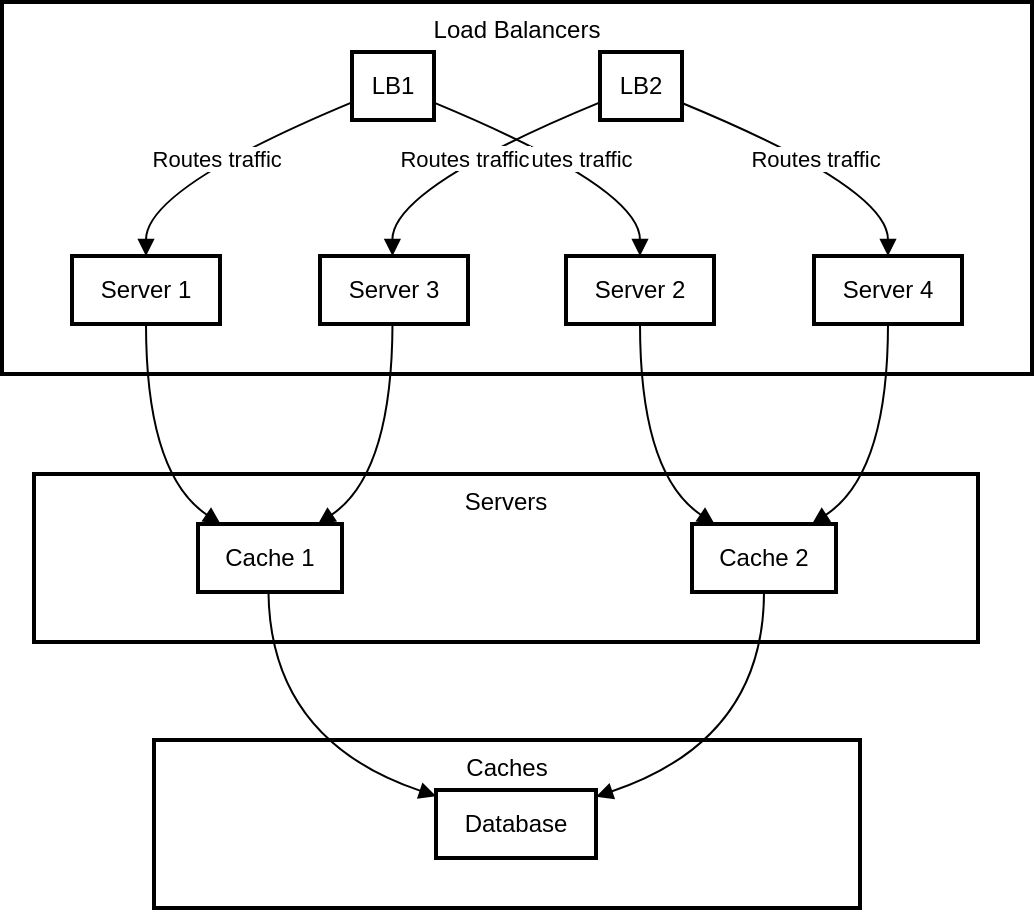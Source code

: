 <mxfile version="24.7.10">
  <diagram name="Page-1" id="6poINm-rQRL9y-KP6V5g">
    <mxGraphModel>
      <root>
        <mxCell id="0" />
        <mxCell id="1" parent="0" />
        <mxCell id="2" value="Caches" style="whiteSpace=wrap;strokeWidth=2;verticalAlign=top;" vertex="1" parent="1">
          <mxGeometry x="76" y="369" width="353" height="84" as="geometry" />
        </mxCell>
        <mxCell id="3" value="Database" style="whiteSpace=wrap;strokeWidth=2;" vertex="1" parent="1">
          <mxGeometry x="217" y="394" width="80" height="34" as="geometry" />
        </mxCell>
        <mxCell id="4" value="Servers" style="whiteSpace=wrap;strokeWidth=2;verticalAlign=top;" vertex="1" parent="1">
          <mxGeometry x="16" y="236" width="472" height="84" as="geometry" />
        </mxCell>
        <mxCell id="5" value="Cache 1" style="whiteSpace=wrap;strokeWidth=2;" vertex="1" parent="1">
          <mxGeometry x="98" y="261" width="72" height="34" as="geometry" />
        </mxCell>
        <mxCell id="6" value="Cache 2" style="whiteSpace=wrap;strokeWidth=2;" vertex="1" parent="1">
          <mxGeometry x="345" y="261" width="72" height="34" as="geometry" />
        </mxCell>
        <mxCell id="7" value="Load Balancers" style="whiteSpace=wrap;strokeWidth=2;verticalAlign=top;" vertex="1" parent="1">
          <mxGeometry width="515" height="186" as="geometry" />
        </mxCell>
        <mxCell id="8" value="Server 1" style="whiteSpace=wrap;strokeWidth=2;" vertex="1" parent="1">
          <mxGeometry x="35" y="127" width="74" height="34" as="geometry" />
        </mxCell>
        <mxCell id="9" value="LB1" style="whiteSpace=wrap;strokeWidth=2;" vertex="1" parent="1">
          <mxGeometry x="175" y="25" width="41" height="34" as="geometry" />
        </mxCell>
        <mxCell id="10" value="Server 2" style="whiteSpace=wrap;strokeWidth=2;" vertex="1" parent="1">
          <mxGeometry x="282" y="127" width="74" height="34" as="geometry" />
        </mxCell>
        <mxCell id="11" value="Server 3" style="whiteSpace=wrap;strokeWidth=2;" vertex="1" parent="1">
          <mxGeometry x="159" y="127" width="74" height="34" as="geometry" />
        </mxCell>
        <mxCell id="12" value="LB2" style="whiteSpace=wrap;strokeWidth=2;" vertex="1" parent="1">
          <mxGeometry x="299" y="25" width="41" height="34" as="geometry" />
        </mxCell>
        <mxCell id="13" value="Server 4" style="whiteSpace=wrap;strokeWidth=2;" vertex="1" parent="1">
          <mxGeometry x="406" y="127" width="74" height="34" as="geometry" />
        </mxCell>
        <mxCell id="14" value="Routes traffic" style="curved=1;startArrow=none;endArrow=block;exitX=0;exitY=0.74;entryX=0.5;entryY=0;" edge="1" parent="1" source="9" target="8">
          <mxGeometry relative="1" as="geometry">
            <Array as="points">
              <mxPoint x="72" y="93" />
            </Array>
          </mxGeometry>
        </mxCell>
        <mxCell id="15" value="Routes traffic" style="curved=1;startArrow=none;endArrow=block;exitX=0.99;exitY=0.74;entryX=0.5;entryY=0;" edge="1" parent="1" source="9" target="10">
          <mxGeometry relative="1" as="geometry">
            <Array as="points">
              <mxPoint x="319" y="93" />
            </Array>
          </mxGeometry>
        </mxCell>
        <mxCell id="16" value="Routes traffic" style="curved=1;startArrow=none;endArrow=block;exitX=0;exitY=0.74;entryX=0.49;entryY=0;" edge="1" parent="1" source="12" target="11">
          <mxGeometry relative="1" as="geometry">
            <Array as="points">
              <mxPoint x="195" y="93" />
            </Array>
          </mxGeometry>
        </mxCell>
        <mxCell id="17" value="Routes traffic" style="curved=1;startArrow=none;endArrow=block;exitX=0.98;exitY=0.74;entryX=0.5;entryY=0;" edge="1" parent="1" source="12" target="13">
          <mxGeometry relative="1" as="geometry">
            <Array as="points">
              <mxPoint x="443" y="93" />
            </Array>
          </mxGeometry>
        </mxCell>
        <mxCell id="18" value="" style="curved=1;startArrow=none;endArrow=block;exitX=0.5;exitY=0.99;entryX=0.15;entryY=-0.01;" edge="1" parent="1" source="8" target="5">
          <mxGeometry relative="1" as="geometry">
            <Array as="points">
              <mxPoint x="72" y="236" />
            </Array>
          </mxGeometry>
        </mxCell>
        <mxCell id="19" value="" style="curved=1;startArrow=none;endArrow=block;exitX=0.5;exitY=0.99;entryX=0.15;entryY=-0.01;" edge="1" parent="1" source="10" target="6">
          <mxGeometry relative="1" as="geometry">
            <Array as="points">
              <mxPoint x="319" y="236" />
            </Array>
          </mxGeometry>
        </mxCell>
        <mxCell id="20" value="" style="curved=1;startArrow=none;endArrow=block;exitX=0.49;exitY=0.99;entryX=0.84;entryY=-0.01;" edge="1" parent="1" source="11" target="5">
          <mxGeometry relative="1" as="geometry">
            <Array as="points">
              <mxPoint x="195" y="236" />
            </Array>
          </mxGeometry>
        </mxCell>
        <mxCell id="21" value="" style="curved=1;startArrow=none;endArrow=block;exitX=0.5;exitY=0.99;entryX=0.84;entryY=-0.01;" edge="1" parent="1" source="13" target="6">
          <mxGeometry relative="1" as="geometry">
            <Array as="points">
              <mxPoint x="443" y="236" />
            </Array>
          </mxGeometry>
        </mxCell>
        <mxCell id="22" value="" style="curved=1;startArrow=none;endArrow=block;exitX=0.49;exitY=0.97;entryX=0;entryY=0.09;" edge="1" parent="1" source="5" target="3">
          <mxGeometry relative="1" as="geometry">
            <Array as="points">
              <mxPoint x="134" y="369" />
            </Array>
          </mxGeometry>
        </mxCell>
        <mxCell id="23" value="" style="curved=1;startArrow=none;endArrow=block;exitX=0.5;exitY=0.97;entryX=1.01;entryY=0.09;" edge="1" parent="1" source="6" target="3">
          <mxGeometry relative="1" as="geometry">
            <Array as="points">
              <mxPoint x="381" y="369" />
            </Array>
          </mxGeometry>
        </mxCell>
      </root>
    </mxGraphModel>
  </diagram>
</mxfile>
